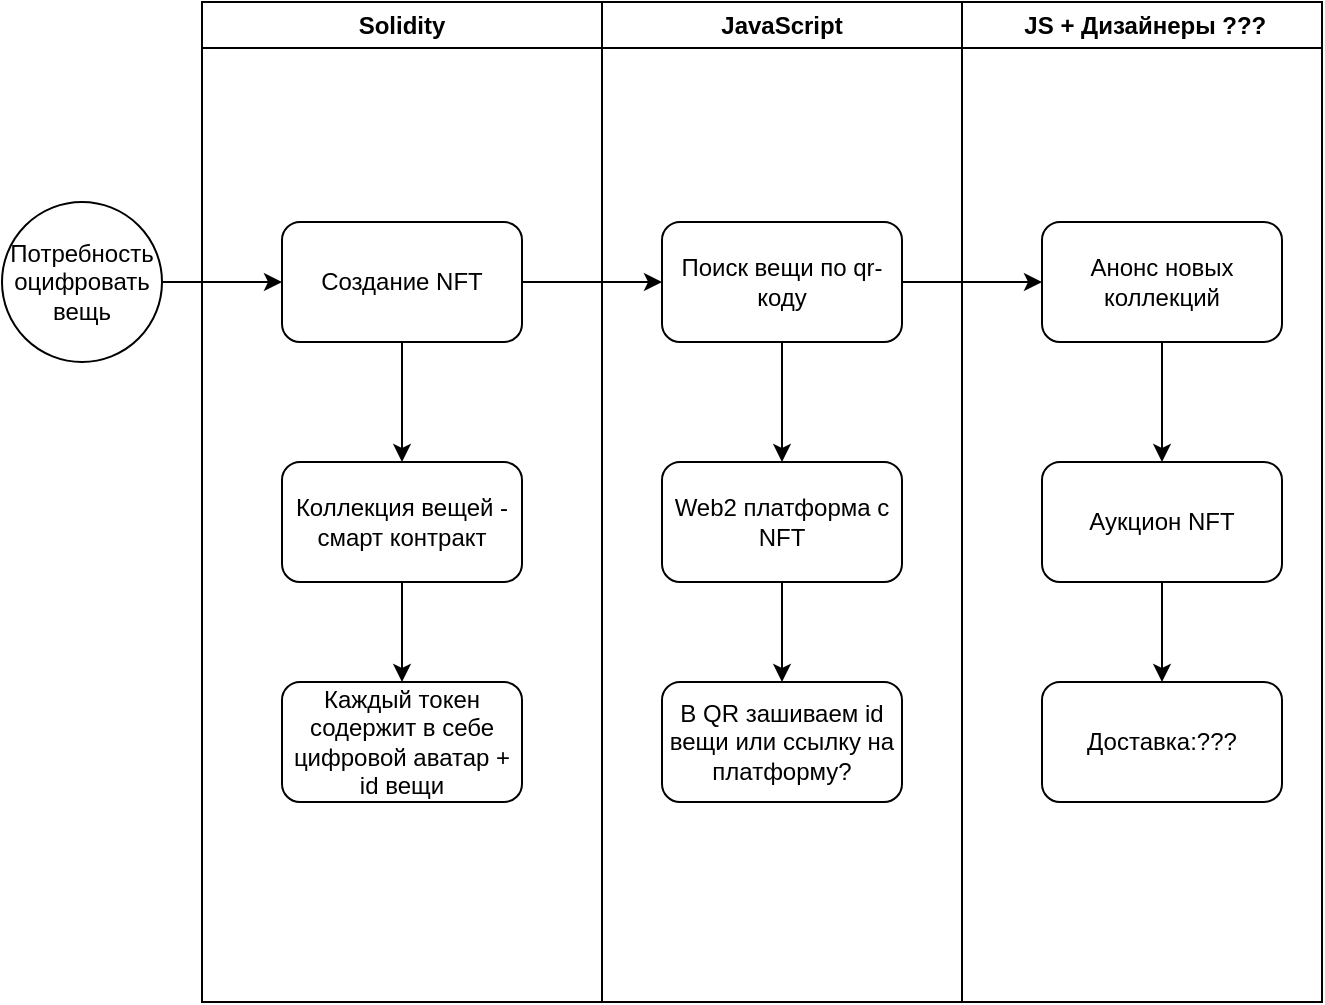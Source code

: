 <mxfile version="23.1.1" type="device">
  <diagram name="Страница — 1" id="chXJDbKIrXonWuZZhFxH">
    <mxGraphModel dx="990" dy="608" grid="1" gridSize="10" guides="1" tooltips="1" connect="1" arrows="1" fold="1" page="1" pageScale="1" pageWidth="827" pageHeight="1169" math="0" shadow="0">
      <root>
        <mxCell id="0" />
        <mxCell id="1" parent="0" />
        <mxCell id="3QSMEr3QA6pAPbklule9-3" style="edgeStyle=orthogonalEdgeStyle;rounded=0;orthogonalLoop=1;jettySize=auto;html=1;exitX=1;exitY=0.5;exitDx=0;exitDy=0;" edge="1" parent="1" source="3QSMEr3QA6pAPbklule9-2" target="3QSMEr3QA6pAPbklule9-4">
          <mxGeometry relative="1" as="geometry">
            <mxPoint x="200" y="200" as="targetPoint" />
          </mxGeometry>
        </mxCell>
        <mxCell id="3QSMEr3QA6pAPbklule9-2" value="Потребность оцифровать вещь" style="ellipse;whiteSpace=wrap;html=1;aspect=fixed;" vertex="1" parent="1">
          <mxGeometry x="40" y="160" width="80" height="80" as="geometry" />
        </mxCell>
        <mxCell id="3QSMEr3QA6pAPbklule9-5" style="edgeStyle=orthogonalEdgeStyle;rounded=0;orthogonalLoop=1;jettySize=auto;html=1;exitX=0.5;exitY=1;exitDx=0;exitDy=0;" edge="1" parent="1" source="3QSMEr3QA6pAPbklule9-4">
          <mxGeometry relative="1" as="geometry">
            <mxPoint x="240" y="290" as="targetPoint" />
          </mxGeometry>
        </mxCell>
        <mxCell id="3QSMEr3QA6pAPbklule9-12" style="edgeStyle=orthogonalEdgeStyle;rounded=0;orthogonalLoop=1;jettySize=auto;html=1;exitX=1;exitY=0.5;exitDx=0;exitDy=0;" edge="1" parent="1" source="3QSMEr3QA6pAPbklule9-4">
          <mxGeometry relative="1" as="geometry">
            <mxPoint x="370" y="200" as="targetPoint" />
          </mxGeometry>
        </mxCell>
        <mxCell id="3QSMEr3QA6pAPbklule9-4" value="Создание NFT" style="rounded=1;whiteSpace=wrap;html=1;" vertex="1" parent="1">
          <mxGeometry x="180" y="170" width="120" height="60" as="geometry" />
        </mxCell>
        <mxCell id="3QSMEr3QA6pAPbklule9-7" style="edgeStyle=orthogonalEdgeStyle;rounded=0;orthogonalLoop=1;jettySize=auto;html=1;exitX=0.5;exitY=1;exitDx=0;exitDy=0;" edge="1" parent="1" source="3QSMEr3QA6pAPbklule9-6" target="3QSMEr3QA6pAPbklule9-8">
          <mxGeometry relative="1" as="geometry">
            <mxPoint x="240" y="430" as="targetPoint" />
          </mxGeometry>
        </mxCell>
        <mxCell id="3QSMEr3QA6pAPbklule9-6" value="Коллекция вещей - смарт контракт" style="rounded=1;whiteSpace=wrap;html=1;" vertex="1" parent="1">
          <mxGeometry x="180" y="290" width="120" height="60" as="geometry" />
        </mxCell>
        <mxCell id="3QSMEr3QA6pAPbklule9-8" value="Каждый токен содержит в себе цифровой аватар + id вещи" style="rounded=1;whiteSpace=wrap;html=1;" vertex="1" parent="1">
          <mxGeometry x="180" y="400" width="120" height="60" as="geometry" />
        </mxCell>
        <mxCell id="3QSMEr3QA6pAPbklule9-15" style="edgeStyle=orthogonalEdgeStyle;rounded=0;orthogonalLoop=1;jettySize=auto;html=1;exitX=0.5;exitY=1;exitDx=0;exitDy=0;" edge="1" parent="1" source="3QSMEr3QA6pAPbklule9-13" target="3QSMEr3QA6pAPbklule9-14">
          <mxGeometry relative="1" as="geometry" />
        </mxCell>
        <mxCell id="3QSMEr3QA6pAPbklule9-23" style="edgeStyle=orthogonalEdgeStyle;rounded=0;orthogonalLoop=1;jettySize=auto;html=1;exitX=1;exitY=0.5;exitDx=0;exitDy=0;" edge="1" parent="1" source="3QSMEr3QA6pAPbklule9-13" target="3QSMEr3QA6pAPbklule9-18">
          <mxGeometry relative="1" as="geometry" />
        </mxCell>
        <mxCell id="3QSMEr3QA6pAPbklule9-13" value="Поиск вещи по qr-коду" style="rounded=1;whiteSpace=wrap;html=1;" vertex="1" parent="1">
          <mxGeometry x="370" y="170" width="120" height="60" as="geometry" />
        </mxCell>
        <mxCell id="3QSMEr3QA6pAPbklule9-16" style="edgeStyle=orthogonalEdgeStyle;rounded=0;orthogonalLoop=1;jettySize=auto;html=1;exitX=0.5;exitY=1;exitDx=0;exitDy=0;" edge="1" parent="1" source="3QSMEr3QA6pAPbklule9-14">
          <mxGeometry relative="1" as="geometry">
            <mxPoint x="430" y="400" as="targetPoint" />
          </mxGeometry>
        </mxCell>
        <mxCell id="3QSMEr3QA6pAPbklule9-14" value="Web2 платформа с NFT" style="rounded=1;whiteSpace=wrap;html=1;" vertex="1" parent="1">
          <mxGeometry x="370" y="290" width="120" height="60" as="geometry" />
        </mxCell>
        <mxCell id="3QSMEr3QA6pAPbklule9-17" value="В QR зашиваем id вещи или ссылку на платформу?" style="rounded=1;whiteSpace=wrap;html=1;" vertex="1" parent="1">
          <mxGeometry x="370" y="400" width="120" height="60" as="geometry" />
        </mxCell>
        <mxCell id="3QSMEr3QA6pAPbklule9-20" style="edgeStyle=orthogonalEdgeStyle;rounded=0;orthogonalLoop=1;jettySize=auto;html=1;exitX=0.5;exitY=1;exitDx=0;exitDy=0;" edge="1" parent="1" source="3QSMEr3QA6pAPbklule9-18" target="3QSMEr3QA6pAPbklule9-19">
          <mxGeometry relative="1" as="geometry" />
        </mxCell>
        <mxCell id="3QSMEr3QA6pAPbklule9-18" value="Анонс новых коллекций" style="rounded=1;whiteSpace=wrap;html=1;" vertex="1" parent="1">
          <mxGeometry x="560" y="170" width="120" height="60" as="geometry" />
        </mxCell>
        <mxCell id="3QSMEr3QA6pAPbklule9-22" style="edgeStyle=orthogonalEdgeStyle;rounded=0;orthogonalLoop=1;jettySize=auto;html=1;exitX=0.5;exitY=1;exitDx=0;exitDy=0;" edge="1" parent="1" source="3QSMEr3QA6pAPbklule9-19" target="3QSMEr3QA6pAPbklule9-21">
          <mxGeometry relative="1" as="geometry" />
        </mxCell>
        <mxCell id="3QSMEr3QA6pAPbklule9-19" value="Аукцион NFT" style="rounded=1;whiteSpace=wrap;html=1;" vertex="1" parent="1">
          <mxGeometry x="560" y="290" width="120" height="60" as="geometry" />
        </mxCell>
        <mxCell id="3QSMEr3QA6pAPbklule9-21" value="Доставка:???" style="rounded=1;whiteSpace=wrap;html=1;" vertex="1" parent="1">
          <mxGeometry x="560" y="400" width="120" height="60" as="geometry" />
        </mxCell>
        <mxCell id="3QSMEr3QA6pAPbklule9-24" value="Solidity" style="swimlane;whiteSpace=wrap;html=1;" vertex="1" parent="1">
          <mxGeometry x="140" y="60" width="200" height="500" as="geometry" />
        </mxCell>
        <mxCell id="3QSMEr3QA6pAPbklule9-25" value="JavaScript" style="swimlane;whiteSpace=wrap;html=1;" vertex="1" parent="1">
          <mxGeometry x="340" y="60" width="180" height="500" as="geometry" />
        </mxCell>
        <mxCell id="3QSMEr3QA6pAPbklule9-26" value="&amp;nbsp;JS + Дизайнеры ???" style="swimlane;whiteSpace=wrap;html=1;" vertex="1" parent="1">
          <mxGeometry x="520" y="60" width="180" height="500" as="geometry" />
        </mxCell>
      </root>
    </mxGraphModel>
  </diagram>
</mxfile>

